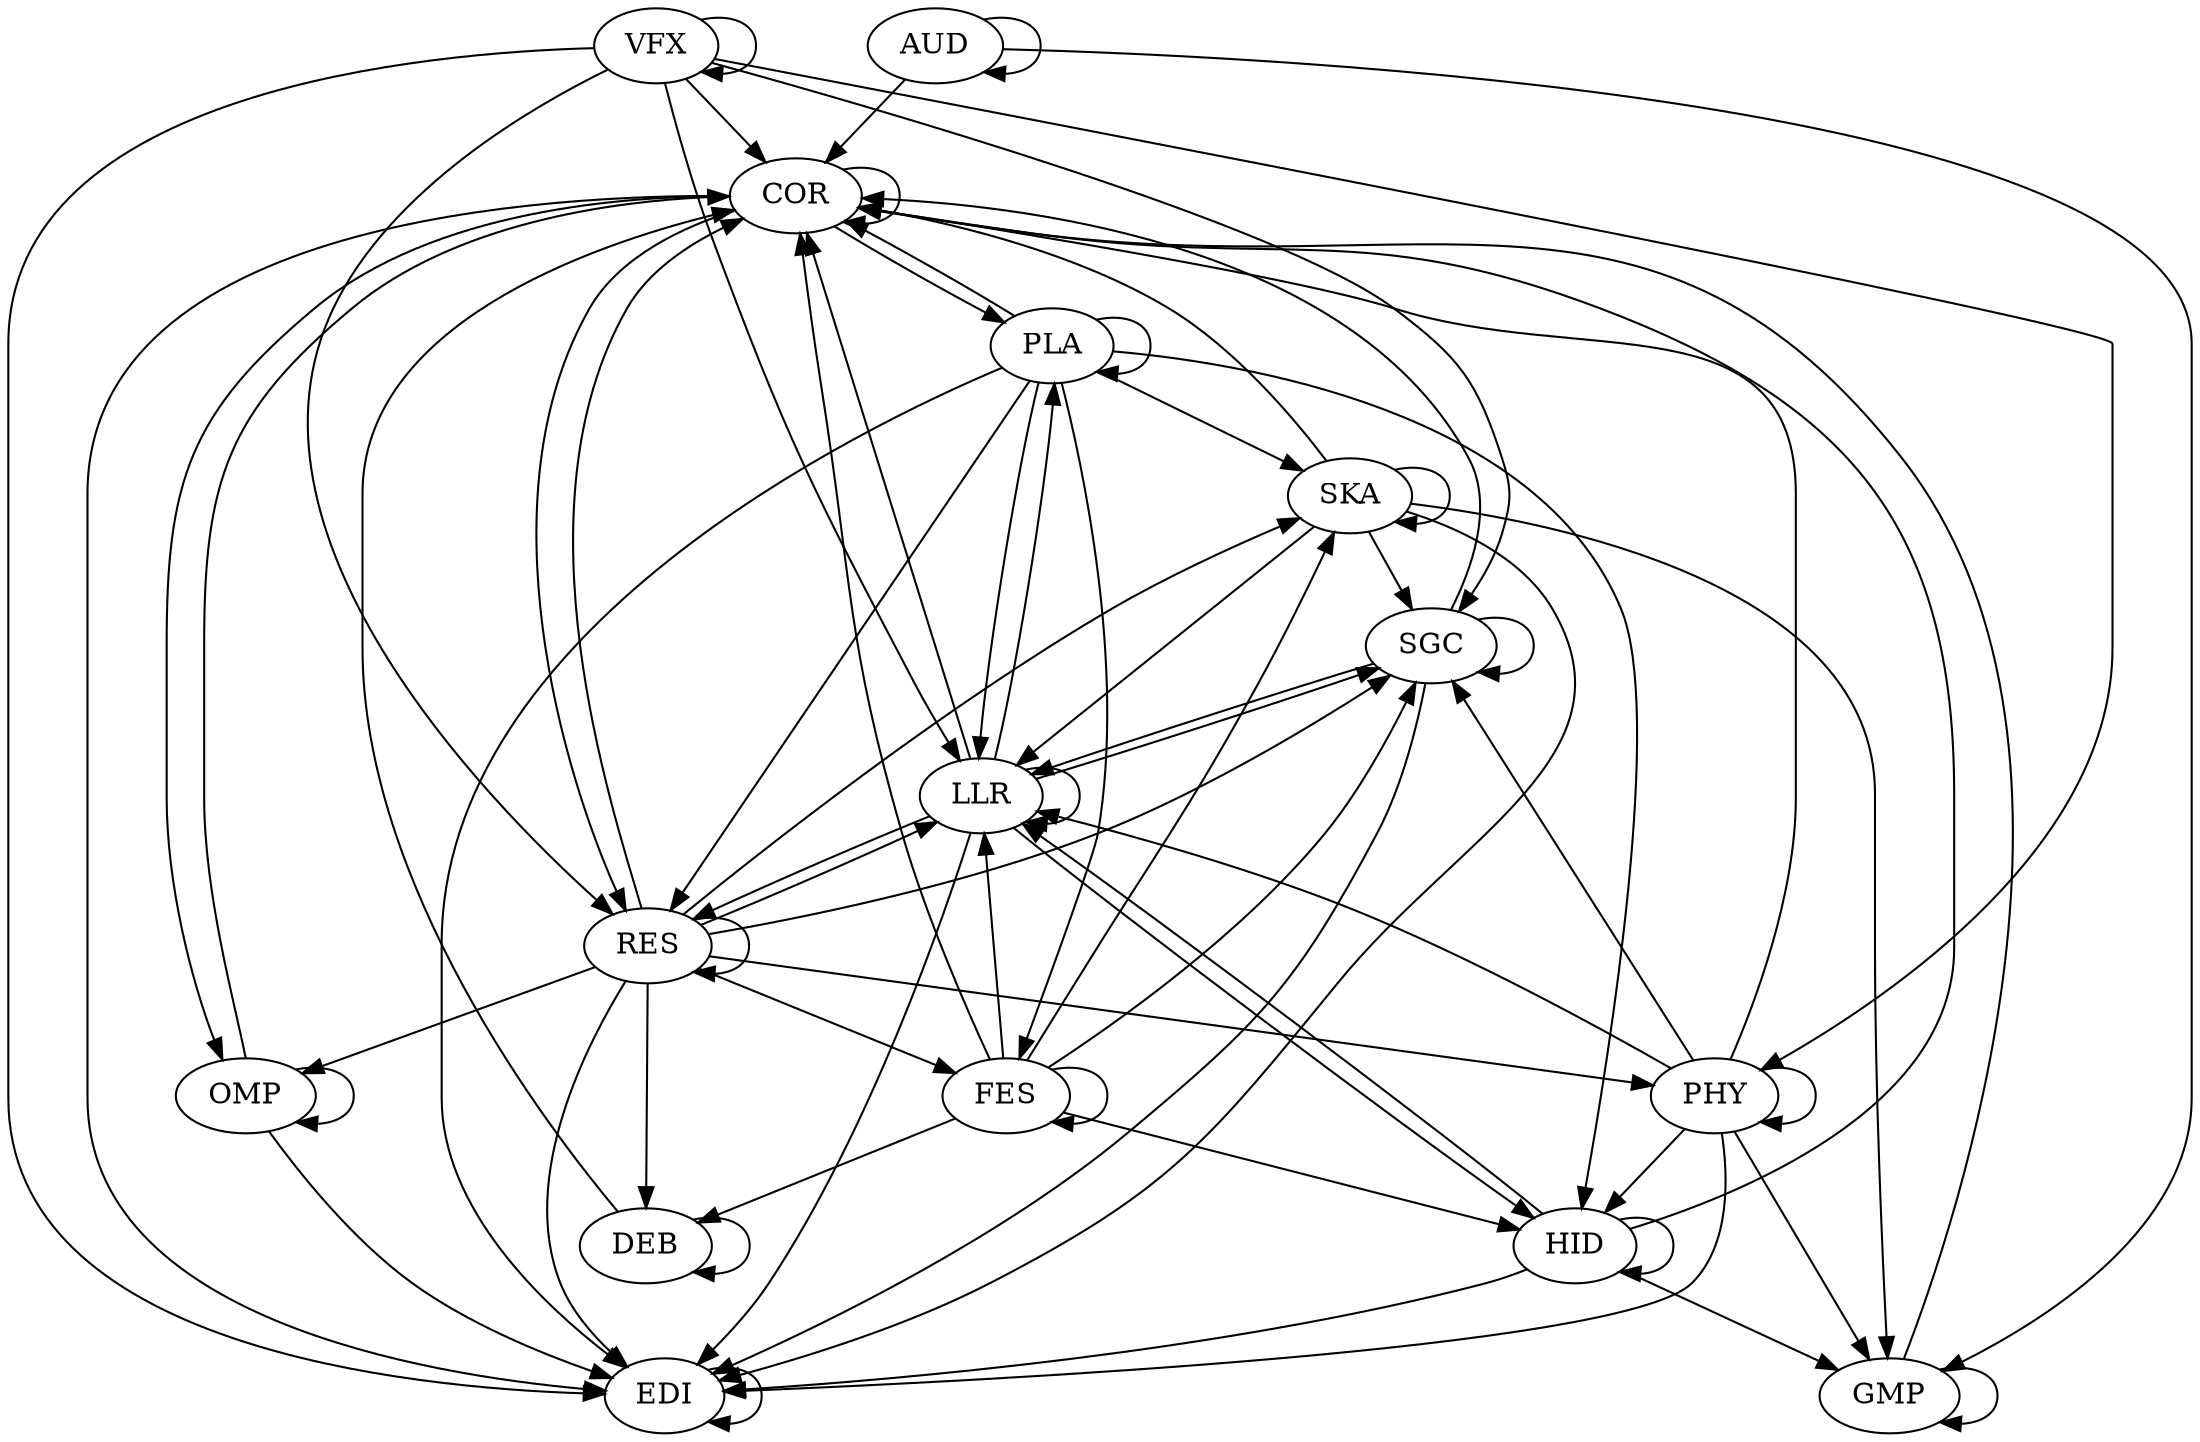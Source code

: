 digraph "source tree" {
	"AUD" -> "AUD"
	"AUD" -> "COR"
	"AUD" -> "GMP"
	"COR" -> "COR"
	"COR" -> "EDI"
	"COR" -> "OMP"
	"COR" -> "PLA"
	"COR" -> "RES"
	"DEB" -> "COR"
	"DEB" -> "DEB"
	"EDI" -> "EDI"
	"FES" -> "COR"
	"FES" -> "DEB"
	"FES" -> "FES"
	"FES" -> "HID"
	"FES" -> "LLR"
	"FES" -> "SGC"
	"FES" -> "SKA"
	"GMP" -> "COR"
	"GMP" -> "GMP"
	"HID" -> "COR"
	"HID" -> "EDI"
	"HID" -> "GMP"
	"HID" -> "HID"
	"HID" -> "LLR"
	"LLR" -> "COR"
	"LLR" -> "EDI"
	"LLR" -> "HID"
	"LLR" -> "LLR"
	"LLR" -> "PLA"
	"LLR" -> "RES"
	"LLR" -> "SGC"
	"OMP" -> "COR"
	"OMP" -> "EDI"
	"OMP" -> "OMP"
	"PHY" -> "COR"
	"PHY" -> "EDI"
	"PHY" -> "GMP"
	"PHY" -> "HID"
	"PHY" -> "LLR"
	"PHY" -> "PHY"
	"PHY" -> "SGC"
	"PLA" -> "COR"
	"PLA" -> "EDI"
	"PLA" -> "FES"
	"PLA" -> "HID"
	"PLA" -> "LLR"
	"PLA" -> "PLA"
	"PLA" -> "RES"
	"PLA" -> "SKA"
	"RES" -> "COR"
	"RES" -> "DEB"
	"RES" -> "EDI"
	"RES" -> "FES"
	"RES" -> "LLR"
	"RES" -> "OMP"
	"RES" -> "PHY"
	"RES" -> "RES"
	"RES" -> "SGC"
	"RES" -> "SKA"
	"SGC" -> "COR"
	"SGC" -> "EDI"
	"SGC" -> "LLR"
	"SGC" -> "SGC"
	"SKA" -> "COR"
	"SKA" -> "EDI"
	"SKA" -> "GMP"
	"SKA" -> "LLR"
	"SKA" -> "SGC"
	"SKA" -> "SKA"
	"VFX" -> "COR"
	"VFX" -> "EDI"
	"VFX" -> "LLR"
	"VFX" -> "PHY"
	"VFX" -> "RES"
	"VFX" -> "SGC"
	"VFX" -> "VFX"
}